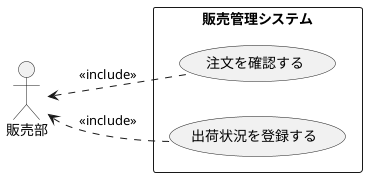 @startuml ユースケース図
rectangle 販売管理システム{
    left to right direction
    usecase 注文を確認する
    usecase 出荷状況を登録する
}
販売部 <.. 注文を確認する : <<include>>
販売部 <.. 出荷状況を登録する : <<include>>
@enduml